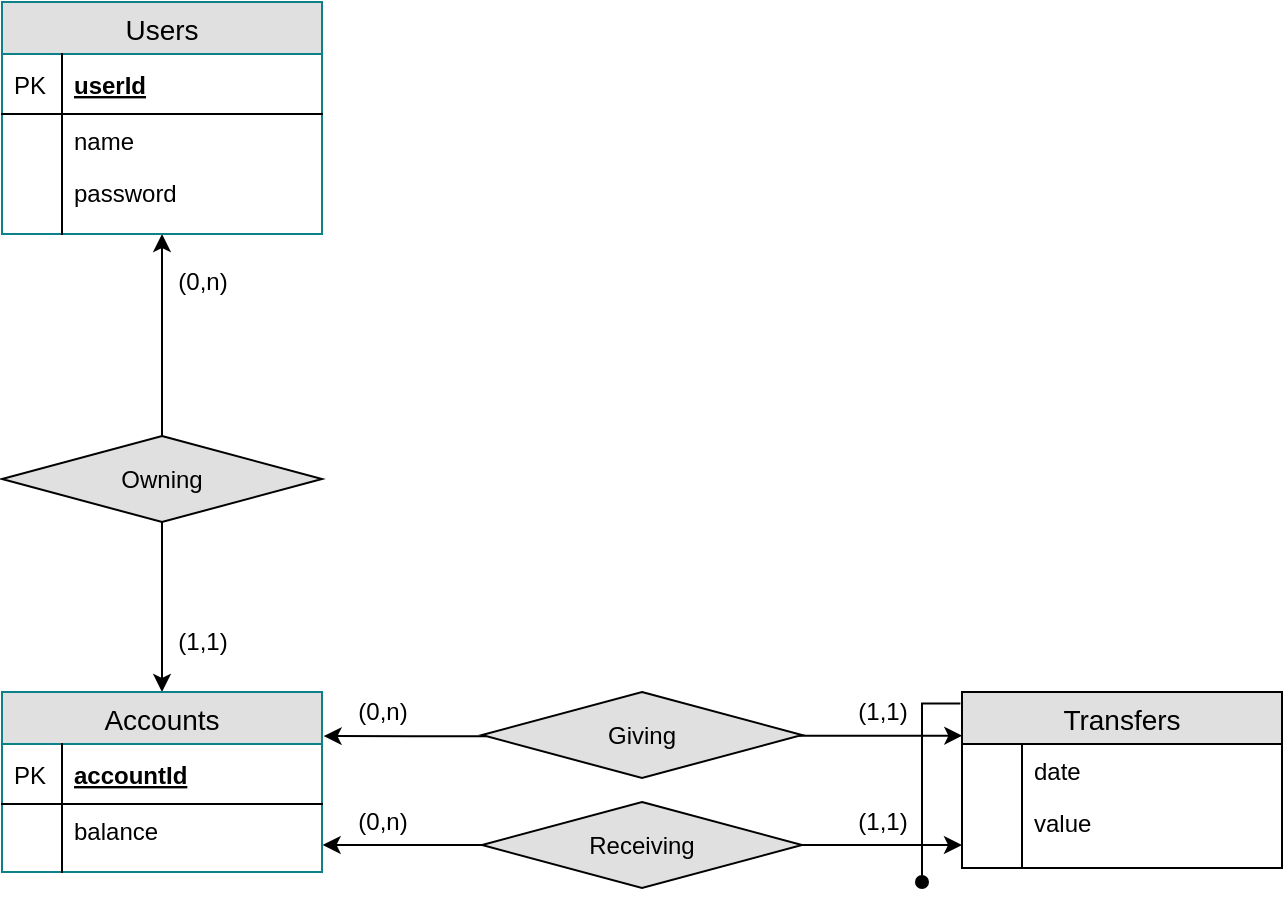 <mxfile version="12.9.13" type="device"><diagram name="Page-1" id="e56a1550-8fbb-45ad-956c-1786394a9013"><mxGraphModel dx="749" dy="556" grid="1" gridSize="10" guides="1" tooltips="1" connect="1" arrows="1" fold="1" page="1" pageScale="1" pageWidth="720" pageHeight="550" background="#ffffff" math="0" shadow="0"><root><mxCell id="0"/><mxCell id="1" parent="0"/><mxCell id="cQYVpcpLvZl6f333ZJIG-65" style="edgeStyle=orthogonalEdgeStyle;rounded=0;orthogonalLoop=1;jettySize=auto;html=1;" edge="1" parent="1" source="cQYVpcpLvZl6f333ZJIG-60" target="cQYVpcpLvZl6f333ZJIG-1"><mxGeometry relative="1" as="geometry"/></mxCell><mxCell id="cQYVpcpLvZl6f333ZJIG-66" style="edgeStyle=orthogonalEdgeStyle;rounded=0;orthogonalLoop=1;jettySize=auto;html=1;" edge="1" parent="1" source="cQYVpcpLvZl6f333ZJIG-60" target="cQYVpcpLvZl6f333ZJIG-29"><mxGeometry relative="1" as="geometry"/></mxCell><mxCell id="cQYVpcpLvZl6f333ZJIG-60" value="Owning" style="shape=rhombus;perimeter=rhombusPerimeter;whiteSpace=wrap;html=1;align=center;fillColor=#E0E0E0;" vertex="1" parent="1"><mxGeometry x="40" y="257" width="160" height="43" as="geometry"/></mxCell><mxCell id="cQYVpcpLvZl6f333ZJIG-63" style="edgeStyle=orthogonalEdgeStyle;rounded=0;orthogonalLoop=1;jettySize=auto;html=1;entryX=0.001;entryY=0.195;entryDx=0;entryDy=0;entryPerimeter=0;" edge="1" parent="1" source="cQYVpcpLvZl6f333ZJIG-62"><mxGeometry relative="1" as="geometry"><mxPoint x="520.16" y="406.85" as="targetPoint"/><Array as="points"><mxPoint x="480" y="406"/></Array></mxGeometry></mxCell><mxCell id="cQYVpcpLvZl6f333ZJIG-77" style="edgeStyle=orthogonalEdgeStyle;rounded=0;orthogonalLoop=1;jettySize=auto;html=1;entryX=1.005;entryY=0.245;entryDx=0;entryDy=0;entryPerimeter=0;" edge="1" parent="1" source="cQYVpcpLvZl6f333ZJIG-62" target="cQYVpcpLvZl6f333ZJIG-1"><mxGeometry relative="1" as="geometry"><mxPoint x="210" y="407" as="targetPoint"/><Array as="points"><mxPoint x="245" y="407"/></Array></mxGeometry></mxCell><mxCell id="cQYVpcpLvZl6f333ZJIG-62" value="Giving" style="shape=rhombus;perimeter=rhombusPerimeter;whiteSpace=wrap;html=1;align=center;fillColor=#E0E0E0;" vertex="1" parent="1"><mxGeometry x="280" y="385" width="160" height="43" as="geometry"/></mxCell><mxCell id="cQYVpcpLvZl6f333ZJIG-29" value="Users" style="swimlane;fontStyle=0;childLayout=stackLayout;horizontal=1;startSize=26;horizontalStack=0;resizeParent=1;resizeParentMax=0;resizeLast=0;collapsible=1;marginBottom=0;align=center;fontSize=14;fillColor=#E0E0E0;strokeColor=#0e8088;" vertex="1" parent="1"><mxGeometry x="40" y="40" width="160" height="116" as="geometry"/></mxCell><mxCell id="cQYVpcpLvZl6f333ZJIG-30" value="userId" style="shape=partialRectangle;top=0;left=0;right=0;bottom=1;align=left;verticalAlign=middle;fillColor=none;spacingLeft=34;spacingRight=4;overflow=hidden;rotatable=0;points=[[0,0.5],[1,0.5]];portConstraint=eastwest;dropTarget=0;fontStyle=5;fontSize=12;" vertex="1" parent="cQYVpcpLvZl6f333ZJIG-29"><mxGeometry y="26" width="160" height="30" as="geometry"/></mxCell><mxCell id="cQYVpcpLvZl6f333ZJIG-31" value="PK" style="shape=partialRectangle;top=0;left=0;bottom=0;fillColor=none;align=left;verticalAlign=middle;spacingLeft=4;spacingRight=4;overflow=hidden;rotatable=0;points=[];portConstraint=eastwest;part=1;fontSize=12;" vertex="1" connectable="0" parent="cQYVpcpLvZl6f333ZJIG-30"><mxGeometry width="30" height="30" as="geometry"/></mxCell><mxCell id="cQYVpcpLvZl6f333ZJIG-32" value="name" style="shape=partialRectangle;top=0;left=0;right=0;bottom=0;align=left;verticalAlign=top;fillColor=none;spacingLeft=34;spacingRight=4;overflow=hidden;rotatable=0;points=[[0,0.5],[1,0.5]];portConstraint=eastwest;dropTarget=0;fontSize=12;" vertex="1" parent="cQYVpcpLvZl6f333ZJIG-29"><mxGeometry y="56" width="160" height="26" as="geometry"/></mxCell><mxCell id="cQYVpcpLvZl6f333ZJIG-33" value="" style="shape=partialRectangle;top=0;left=0;bottom=0;fillColor=none;align=left;verticalAlign=top;spacingLeft=4;spacingRight=4;overflow=hidden;rotatable=0;points=[];portConstraint=eastwest;part=1;fontSize=12;" vertex="1" connectable="0" parent="cQYVpcpLvZl6f333ZJIG-32"><mxGeometry width="30" height="26" as="geometry"/></mxCell><mxCell id="cQYVpcpLvZl6f333ZJIG-36" value="password" style="shape=partialRectangle;top=0;left=0;right=0;bottom=0;align=left;verticalAlign=top;fillColor=none;spacingLeft=34;spacingRight=4;overflow=hidden;rotatable=0;points=[[0,0.5],[1,0.5]];portConstraint=eastwest;dropTarget=0;fontSize=12;" vertex="1" parent="cQYVpcpLvZl6f333ZJIG-29"><mxGeometry y="82" width="160" height="26" as="geometry"/></mxCell><mxCell id="cQYVpcpLvZl6f333ZJIG-37" value="" style="shape=partialRectangle;top=0;left=0;bottom=0;fillColor=none;align=left;verticalAlign=top;spacingLeft=4;spacingRight=4;overflow=hidden;rotatable=0;points=[];portConstraint=eastwest;part=1;fontSize=12;" vertex="1" connectable="0" parent="cQYVpcpLvZl6f333ZJIG-36"><mxGeometry width="30" height="26" as="geometry"/></mxCell><mxCell id="cQYVpcpLvZl6f333ZJIG-34" value="" style="shape=partialRectangle;top=0;left=0;right=0;bottom=0;align=left;verticalAlign=top;fillColor=none;spacingLeft=34;spacingRight=4;overflow=hidden;rotatable=0;points=[[0,0.5],[1,0.5]];portConstraint=eastwest;dropTarget=0;fontSize=12;" vertex="1" parent="cQYVpcpLvZl6f333ZJIG-29"><mxGeometry y="108" width="160" height="8" as="geometry"/></mxCell><mxCell id="cQYVpcpLvZl6f333ZJIG-35" value="" style="shape=partialRectangle;top=0;left=0;bottom=0;fillColor=none;align=left;verticalAlign=top;spacingLeft=4;spacingRight=4;overflow=hidden;rotatable=0;points=[];portConstraint=eastwest;part=1;fontSize=12;" vertex="1" connectable="0" parent="cQYVpcpLvZl6f333ZJIG-34"><mxGeometry width="30" height="8" as="geometry"/></mxCell><mxCell id="cQYVpcpLvZl6f333ZJIG-1" value="Accounts" style="swimlane;fontStyle=0;childLayout=stackLayout;horizontal=1;startSize=26;horizontalStack=0;resizeParent=1;resizeParentMax=0;resizeLast=0;collapsible=1;marginBottom=0;align=center;fontSize=14;fillColor=#E0E0E0;strokeColor=#0e8088;" vertex="1" parent="1"><mxGeometry x="40" y="385" width="160" height="90" as="geometry"/></mxCell><mxCell id="cQYVpcpLvZl6f333ZJIG-2" value="accountId" style="shape=partialRectangle;top=0;left=0;right=0;bottom=1;align=left;verticalAlign=middle;fillColor=none;spacingLeft=34;spacingRight=4;overflow=hidden;rotatable=0;points=[[0,0.5],[1,0.5]];portConstraint=eastwest;dropTarget=0;fontStyle=5;fontSize=12;" vertex="1" parent="cQYVpcpLvZl6f333ZJIG-1"><mxGeometry y="26" width="160" height="30" as="geometry"/></mxCell><mxCell id="cQYVpcpLvZl6f333ZJIG-3" value="PK" style="shape=partialRectangle;top=0;left=0;bottom=0;fillColor=none;align=left;verticalAlign=middle;spacingLeft=4;spacingRight=4;overflow=hidden;rotatable=0;points=[];portConstraint=eastwest;part=1;fontSize=12;" vertex="1" connectable="0" parent="cQYVpcpLvZl6f333ZJIG-2"><mxGeometry width="30" height="30" as="geometry"/></mxCell><mxCell id="cQYVpcpLvZl6f333ZJIG-4" value="balance" style="shape=partialRectangle;top=0;left=0;right=0;bottom=0;align=left;verticalAlign=top;fillColor=none;spacingLeft=34;spacingRight=4;overflow=hidden;rotatable=0;points=[[0,0.5],[1,0.5]];portConstraint=eastwest;dropTarget=0;fontSize=12;" vertex="1" parent="cQYVpcpLvZl6f333ZJIG-1"><mxGeometry y="56" width="160" height="26" as="geometry"/></mxCell><mxCell id="cQYVpcpLvZl6f333ZJIG-5" value="" style="shape=partialRectangle;top=0;left=0;bottom=0;fillColor=none;align=left;verticalAlign=top;spacingLeft=4;spacingRight=4;overflow=hidden;rotatable=0;points=[];portConstraint=eastwest;part=1;fontSize=12;" vertex="1" connectable="0" parent="cQYVpcpLvZl6f333ZJIG-4"><mxGeometry width="30" height="26" as="geometry"/></mxCell><mxCell id="cQYVpcpLvZl6f333ZJIG-10" value="" style="shape=partialRectangle;top=0;left=0;right=0;bottom=0;align=left;verticalAlign=top;fillColor=none;spacingLeft=34;spacingRight=4;overflow=hidden;rotatable=0;points=[[0,0.5],[1,0.5]];portConstraint=eastwest;dropTarget=0;fontSize=12;" vertex="1" parent="cQYVpcpLvZl6f333ZJIG-1"><mxGeometry y="82" width="160" height="8" as="geometry"/></mxCell><mxCell id="cQYVpcpLvZl6f333ZJIG-11" value="" style="shape=partialRectangle;top=0;left=0;bottom=0;fillColor=none;align=left;verticalAlign=top;spacingLeft=4;spacingRight=4;overflow=hidden;rotatable=0;points=[];portConstraint=eastwest;part=1;fontSize=12;" vertex="1" connectable="0" parent="cQYVpcpLvZl6f333ZJIG-10"><mxGeometry width="30" height="8" as="geometry"/></mxCell><mxCell id="cQYVpcpLvZl6f333ZJIG-69" value="(0,n)" style="text;html=1;align=center;verticalAlign=middle;resizable=0;points=[];autosize=1;" vertex="1" parent="1"><mxGeometry x="120" y="170" width="40" height="20" as="geometry"/></mxCell><mxCell id="cQYVpcpLvZl6f333ZJIG-70" value="(1,1)" style="text;html=1;align=center;verticalAlign=middle;resizable=0;points=[];autosize=1;" vertex="1" parent="1"><mxGeometry x="120" y="350" width="40" height="20" as="geometry"/></mxCell><mxCell id="cQYVpcpLvZl6f333ZJIG-71" value="(0,n)" style="text;html=1;align=center;verticalAlign=middle;resizable=0;points=[];autosize=1;" vertex="1" parent="1"><mxGeometry x="210" y="385" width="40" height="20" as="geometry"/></mxCell><mxCell id="cQYVpcpLvZl6f333ZJIG-74" style="edgeStyle=orthogonalEdgeStyle;rounded=0;orthogonalLoop=1;jettySize=auto;html=1;" edge="1" parent="1" source="cQYVpcpLvZl6f333ZJIG-72" target="cQYVpcpLvZl6f333ZJIG-67"><mxGeometry relative="1" as="geometry"><Array as="points"><mxPoint x="500" y="462"/><mxPoint x="500" y="462"/></Array></mxGeometry></mxCell><mxCell id="cQYVpcpLvZl6f333ZJIG-75" style="edgeStyle=orthogonalEdgeStyle;rounded=0;orthogonalLoop=1;jettySize=auto;html=1;entryX=1.002;entryY=0.787;entryDx=0;entryDy=0;entryPerimeter=0;" edge="1" parent="1" source="cQYVpcpLvZl6f333ZJIG-72" target="cQYVpcpLvZl6f333ZJIG-4"><mxGeometry relative="1" as="geometry"><Array as="points"/></mxGeometry></mxCell><mxCell id="cQYVpcpLvZl6f333ZJIG-72" value="Receiving" style="shape=rhombus;perimeter=rhombusPerimeter;whiteSpace=wrap;html=1;align=center;fillColor=#E0E0E0;" vertex="1" parent="1"><mxGeometry x="280" y="440" width="160" height="43" as="geometry"/></mxCell><mxCell id="cQYVpcpLvZl6f333ZJIG-78" value="(0,n)" style="text;html=1;align=center;verticalAlign=middle;resizable=0;points=[];autosize=1;" vertex="1" parent="1"><mxGeometry x="210" y="440" width="40" height="20" as="geometry"/></mxCell><mxCell id="cQYVpcpLvZl6f333ZJIG-79" value="(1,1)" style="text;html=1;align=center;verticalAlign=middle;resizable=0;points=[];autosize=1;" vertex="1" parent="1"><mxGeometry x="460" y="385" width="40" height="20" as="geometry"/></mxCell><mxCell id="cQYVpcpLvZl6f333ZJIG-80" value="(1,1)" style="text;html=1;align=center;verticalAlign=middle;resizable=0;points=[];autosize=1;" vertex="1" parent="1"><mxGeometry x="460" y="440" width="40" height="20" as="geometry"/></mxCell><mxCell id="cQYVpcpLvZl6f333ZJIG-82" style="edgeStyle=orthogonalEdgeStyle;rounded=0;orthogonalLoop=1;jettySize=auto;html=1;exitX=-0.005;exitY=0.065;exitDx=0;exitDy=0;endArrow=oval;endFill=1;exitPerimeter=0;" edge="1" parent="1" source="cQYVpcpLvZl6f333ZJIG-12"><mxGeometry relative="1" as="geometry"><mxPoint x="500" y="480" as="targetPoint"/><Array as="points"><mxPoint x="500" y="391"/></Array></mxGeometry></mxCell><mxCell id="cQYVpcpLvZl6f333ZJIG-12" value="Transfers" style="swimlane;fontStyle=0;childLayout=stackLayout;horizontal=1;startSize=26;horizontalStack=0;resizeParent=1;resizeParentMax=0;resizeLast=0;collapsible=1;marginBottom=0;align=center;fontSize=14;fillColor=#E0E0E0;" vertex="1" parent="1"><mxGeometry x="520" y="385" width="160" height="88" as="geometry"/></mxCell><mxCell id="cQYVpcpLvZl6f333ZJIG-15" value="date" style="shape=partialRectangle;top=0;left=0;right=0;bottom=0;align=left;verticalAlign=top;fillColor=none;spacingLeft=34;spacingRight=4;overflow=hidden;rotatable=0;points=[[0,0.5],[1,0.5]];portConstraint=eastwest;dropTarget=0;fontSize=12;" vertex="1" parent="cQYVpcpLvZl6f333ZJIG-12"><mxGeometry y="26" width="160" height="26" as="geometry"/></mxCell><mxCell id="cQYVpcpLvZl6f333ZJIG-16" value="" style="shape=partialRectangle;top=0;left=0;bottom=0;fillColor=none;align=left;verticalAlign=top;spacingLeft=4;spacingRight=4;overflow=hidden;rotatable=0;points=[];portConstraint=eastwest;part=1;fontSize=12;" vertex="1" connectable="0" parent="cQYVpcpLvZl6f333ZJIG-15"><mxGeometry width="30" height="26" as="geometry"/></mxCell><mxCell id="cQYVpcpLvZl6f333ZJIG-67" value="value" style="shape=partialRectangle;top=0;left=0;right=0;bottom=0;align=left;verticalAlign=top;fillColor=none;spacingLeft=34;spacingRight=4;overflow=hidden;rotatable=0;points=[[0,0.5],[1,0.5]];portConstraint=eastwest;dropTarget=0;fontSize=12;" vertex="1" parent="cQYVpcpLvZl6f333ZJIG-12"><mxGeometry y="52" width="160" height="26" as="geometry"/></mxCell><mxCell id="cQYVpcpLvZl6f333ZJIG-68" value="" style="shape=partialRectangle;top=0;left=0;bottom=0;fillColor=none;align=left;verticalAlign=top;spacingLeft=4;spacingRight=4;overflow=hidden;rotatable=0;points=[];portConstraint=eastwest;part=1;fontSize=12;" vertex="1" connectable="0" parent="cQYVpcpLvZl6f333ZJIG-67"><mxGeometry width="30" height="26" as="geometry"/></mxCell><mxCell id="cQYVpcpLvZl6f333ZJIG-21" value="" style="shape=partialRectangle;top=0;left=0;right=0;bottom=0;align=left;verticalAlign=top;fillColor=none;spacingLeft=34;spacingRight=4;overflow=hidden;rotatable=0;points=[[0,0.5],[1,0.5]];portConstraint=eastwest;dropTarget=0;fontSize=12;" vertex="1" parent="cQYVpcpLvZl6f333ZJIG-12"><mxGeometry y="78" width="160" height="10" as="geometry"/></mxCell><mxCell id="cQYVpcpLvZl6f333ZJIG-22" value="" style="shape=partialRectangle;top=0;left=0;bottom=0;fillColor=none;align=left;verticalAlign=top;spacingLeft=4;spacingRight=4;overflow=hidden;rotatable=0;points=[];portConstraint=eastwest;part=1;fontSize=12;" vertex="1" connectable="0" parent="cQYVpcpLvZl6f333ZJIG-21"><mxGeometry width="30" height="10" as="geometry"/></mxCell></root></mxGraphModel></diagram></mxfile>